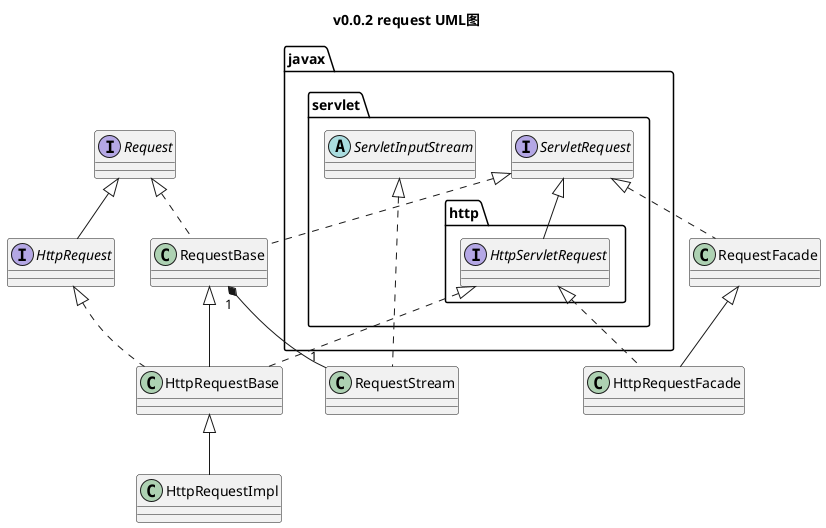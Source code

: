 @startuml

title v0.0.2 request UML图
interface Request
interface javax.servlet.ServletRequest
interface javax.servlet.http.HttpServletRequest
interface HttpRequest
abstract class javax.servlet.ServletInputStream
class RequestBase
class HttpRequestBase
class HttpRequestImpl
class HttpRequestFacade
class RequestFacade
class RequestStream

Request <|-- HttpRequest
javax.servlet.ServletRequest <|-- javax.servlet.http.HttpServletRequest
RequestBase <|-- HttpRequestBase
HttpRequestBase <|-- HttpRequestImpl
RequestFacade <|-- HttpRequestFacade
Request <|.. RequestBase
javax.servlet.ServletRequest <|.. RequestBase
HttpRequest <|.. HttpRequestBase
javax.servlet.http.HttpServletRequest <|.. HttpRequestBase
javax.servlet.ServletRequest <|.. RequestFacade
javax.servlet.http.HttpServletRequest <|.. HttpRequestFacade
javax.servlet.ServletInputStream <|.. RequestStream
RequestBase "1" *-- "1" RequestStream

@enduml